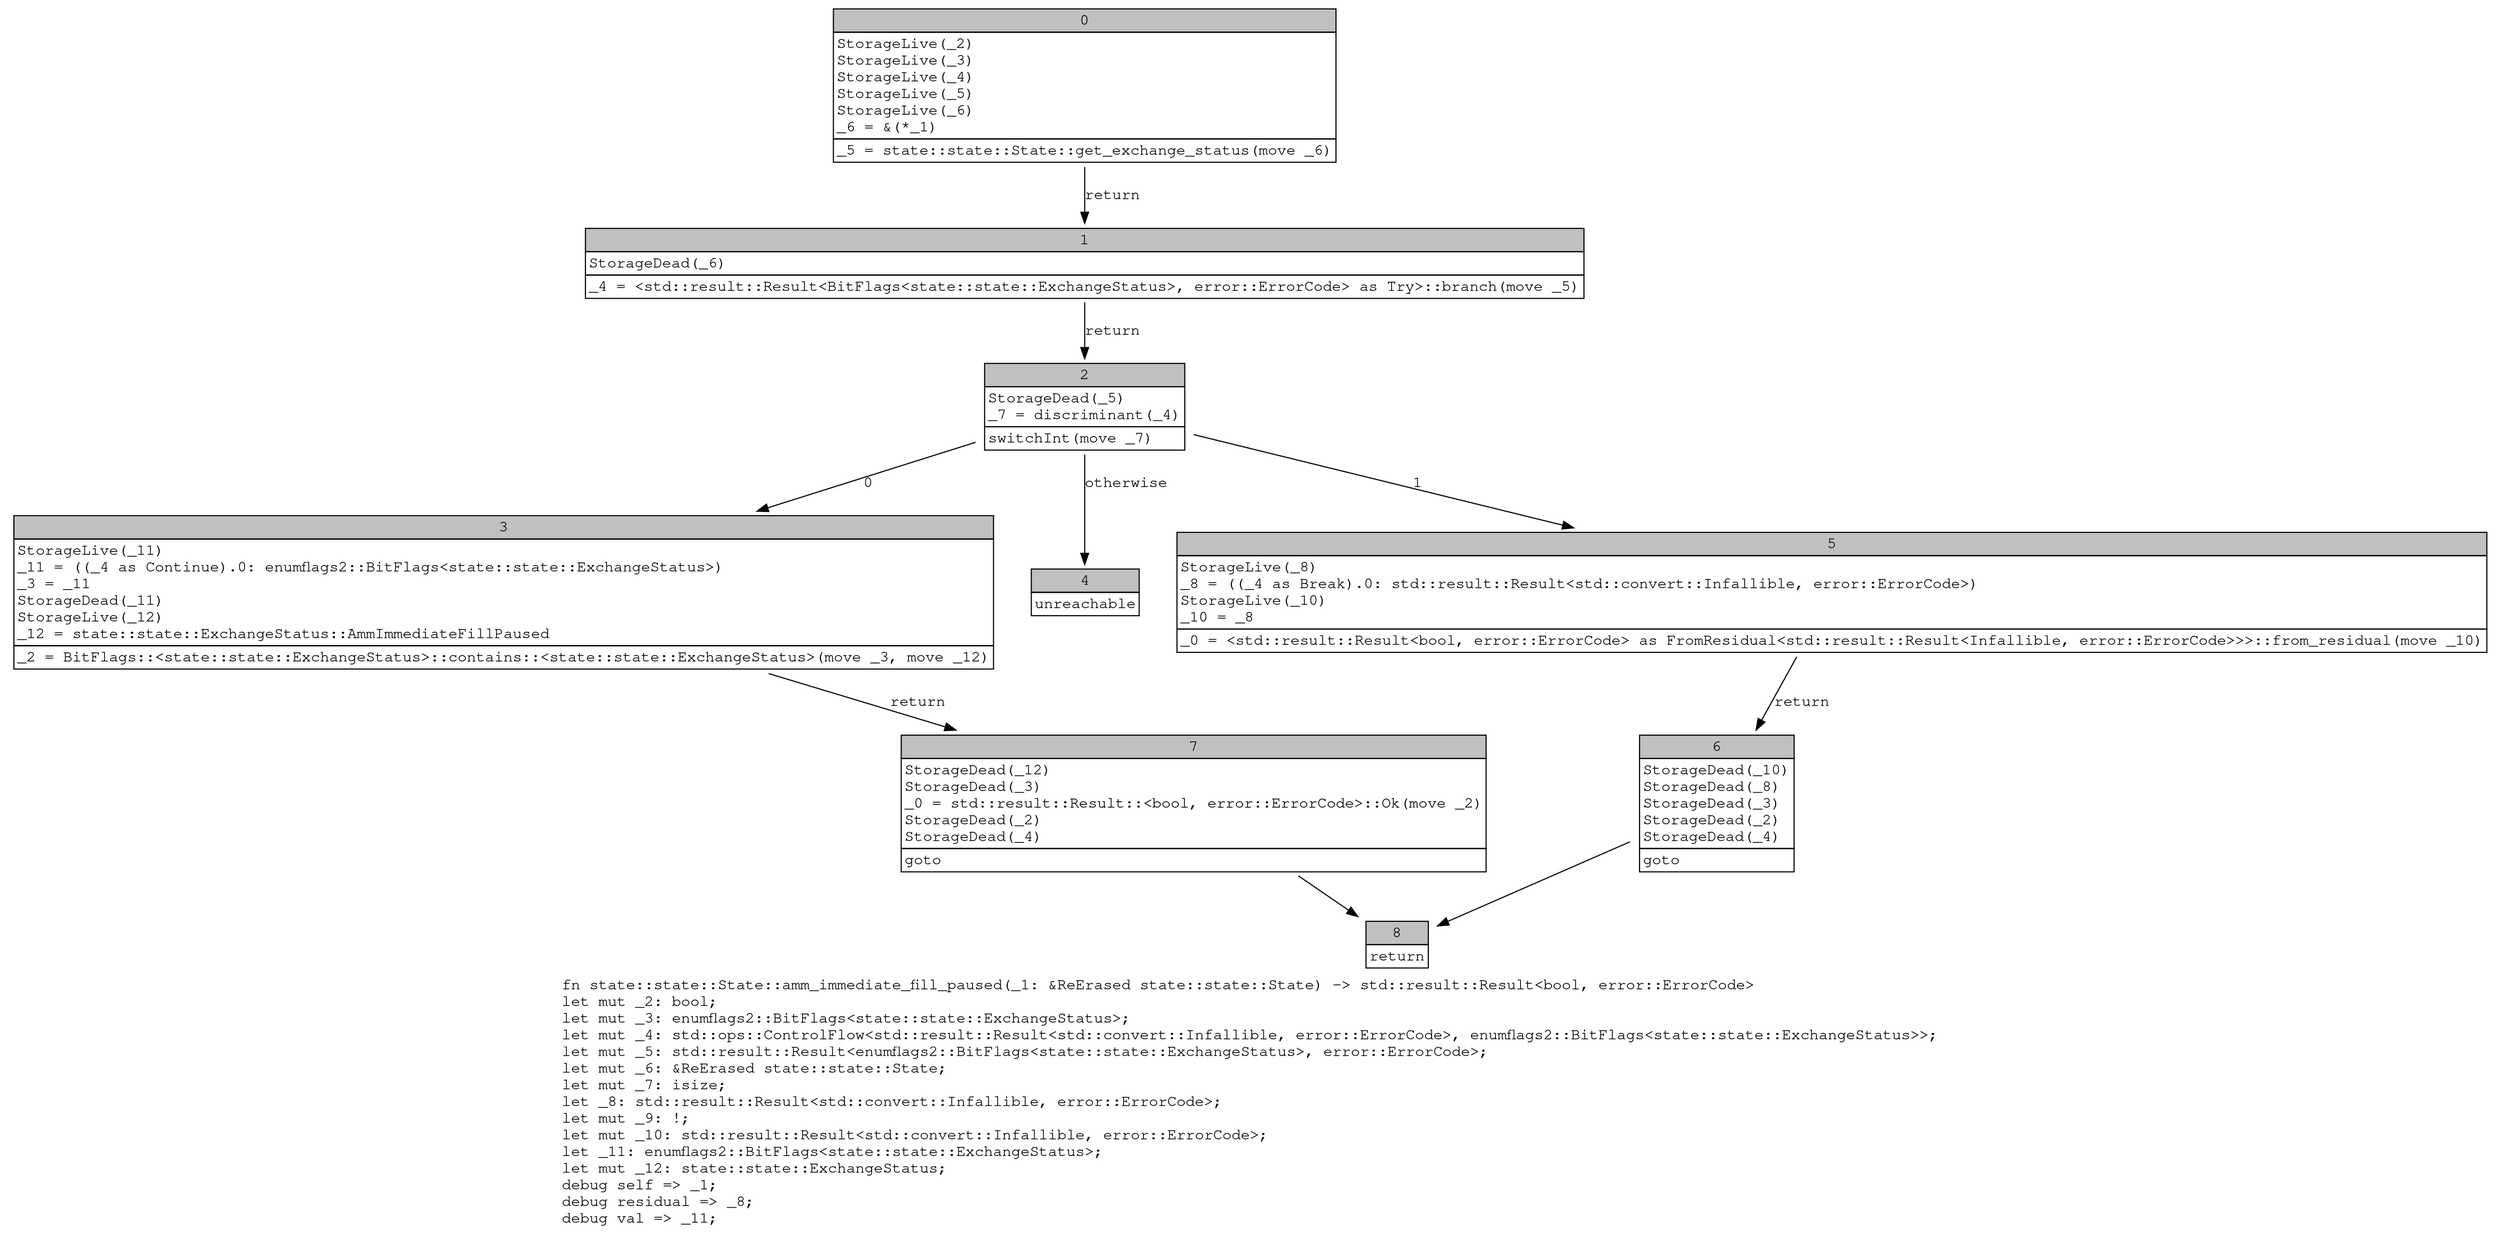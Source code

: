 digraph Mir_0_4166 {
    graph [fontname="Courier, monospace"];
    node [fontname="Courier, monospace"];
    edge [fontname="Courier, monospace"];
    label=<fn state::state::State::amm_immediate_fill_paused(_1: &amp;ReErased state::state::State) -&gt; std::result::Result&lt;bool, error::ErrorCode&gt;<br align="left"/>let mut _2: bool;<br align="left"/>let mut _3: enumflags2::BitFlags&lt;state::state::ExchangeStatus&gt;;<br align="left"/>let mut _4: std::ops::ControlFlow&lt;std::result::Result&lt;std::convert::Infallible, error::ErrorCode&gt;, enumflags2::BitFlags&lt;state::state::ExchangeStatus&gt;&gt;;<br align="left"/>let mut _5: std::result::Result&lt;enumflags2::BitFlags&lt;state::state::ExchangeStatus&gt;, error::ErrorCode&gt;;<br align="left"/>let mut _6: &amp;ReErased state::state::State;<br align="left"/>let mut _7: isize;<br align="left"/>let _8: std::result::Result&lt;std::convert::Infallible, error::ErrorCode&gt;;<br align="left"/>let mut _9: !;<br align="left"/>let mut _10: std::result::Result&lt;std::convert::Infallible, error::ErrorCode&gt;;<br align="left"/>let _11: enumflags2::BitFlags&lt;state::state::ExchangeStatus&gt;;<br align="left"/>let mut _12: state::state::ExchangeStatus;<br align="left"/>debug self =&gt; _1;<br align="left"/>debug residual =&gt; _8;<br align="left"/>debug val =&gt; _11;<br align="left"/>>;
    bb0__0_4166 [shape="none", label=<<table border="0" cellborder="1" cellspacing="0"><tr><td bgcolor="gray" align="center" colspan="1">0</td></tr><tr><td align="left" balign="left">StorageLive(_2)<br/>StorageLive(_3)<br/>StorageLive(_4)<br/>StorageLive(_5)<br/>StorageLive(_6)<br/>_6 = &amp;(*_1)<br/></td></tr><tr><td align="left">_5 = state::state::State::get_exchange_status(move _6)</td></tr></table>>];
    bb1__0_4166 [shape="none", label=<<table border="0" cellborder="1" cellspacing="0"><tr><td bgcolor="gray" align="center" colspan="1">1</td></tr><tr><td align="left" balign="left">StorageDead(_6)<br/></td></tr><tr><td align="left">_4 = &lt;std::result::Result&lt;BitFlags&lt;state::state::ExchangeStatus&gt;, error::ErrorCode&gt; as Try&gt;::branch(move _5)</td></tr></table>>];
    bb2__0_4166 [shape="none", label=<<table border="0" cellborder="1" cellspacing="0"><tr><td bgcolor="gray" align="center" colspan="1">2</td></tr><tr><td align="left" balign="left">StorageDead(_5)<br/>_7 = discriminant(_4)<br/></td></tr><tr><td align="left">switchInt(move _7)</td></tr></table>>];
    bb3__0_4166 [shape="none", label=<<table border="0" cellborder="1" cellspacing="0"><tr><td bgcolor="gray" align="center" colspan="1">3</td></tr><tr><td align="left" balign="left">StorageLive(_11)<br/>_11 = ((_4 as Continue).0: enumflags2::BitFlags&lt;state::state::ExchangeStatus&gt;)<br/>_3 = _11<br/>StorageDead(_11)<br/>StorageLive(_12)<br/>_12 = state::state::ExchangeStatus::AmmImmediateFillPaused<br/></td></tr><tr><td align="left">_2 = BitFlags::&lt;state::state::ExchangeStatus&gt;::contains::&lt;state::state::ExchangeStatus&gt;(move _3, move _12)</td></tr></table>>];
    bb4__0_4166 [shape="none", label=<<table border="0" cellborder="1" cellspacing="0"><tr><td bgcolor="gray" align="center" colspan="1">4</td></tr><tr><td align="left">unreachable</td></tr></table>>];
    bb5__0_4166 [shape="none", label=<<table border="0" cellborder="1" cellspacing="0"><tr><td bgcolor="gray" align="center" colspan="1">5</td></tr><tr><td align="left" balign="left">StorageLive(_8)<br/>_8 = ((_4 as Break).0: std::result::Result&lt;std::convert::Infallible, error::ErrorCode&gt;)<br/>StorageLive(_10)<br/>_10 = _8<br/></td></tr><tr><td align="left">_0 = &lt;std::result::Result&lt;bool, error::ErrorCode&gt; as FromResidual&lt;std::result::Result&lt;Infallible, error::ErrorCode&gt;&gt;&gt;::from_residual(move _10)</td></tr></table>>];
    bb6__0_4166 [shape="none", label=<<table border="0" cellborder="1" cellspacing="0"><tr><td bgcolor="gray" align="center" colspan="1">6</td></tr><tr><td align="left" balign="left">StorageDead(_10)<br/>StorageDead(_8)<br/>StorageDead(_3)<br/>StorageDead(_2)<br/>StorageDead(_4)<br/></td></tr><tr><td align="left">goto</td></tr></table>>];
    bb7__0_4166 [shape="none", label=<<table border="0" cellborder="1" cellspacing="0"><tr><td bgcolor="gray" align="center" colspan="1">7</td></tr><tr><td align="left" balign="left">StorageDead(_12)<br/>StorageDead(_3)<br/>_0 = std::result::Result::&lt;bool, error::ErrorCode&gt;::Ok(move _2)<br/>StorageDead(_2)<br/>StorageDead(_4)<br/></td></tr><tr><td align="left">goto</td></tr></table>>];
    bb8__0_4166 [shape="none", label=<<table border="0" cellborder="1" cellspacing="0"><tr><td bgcolor="gray" align="center" colspan="1">8</td></tr><tr><td align="left">return</td></tr></table>>];
    bb0__0_4166 -> bb1__0_4166 [label="return"];
    bb1__0_4166 -> bb2__0_4166 [label="return"];
    bb2__0_4166 -> bb3__0_4166 [label="0"];
    bb2__0_4166 -> bb5__0_4166 [label="1"];
    bb2__0_4166 -> bb4__0_4166 [label="otherwise"];
    bb3__0_4166 -> bb7__0_4166 [label="return"];
    bb5__0_4166 -> bb6__0_4166 [label="return"];
    bb6__0_4166 -> bb8__0_4166 [label=""];
    bb7__0_4166 -> bb8__0_4166 [label=""];
}
